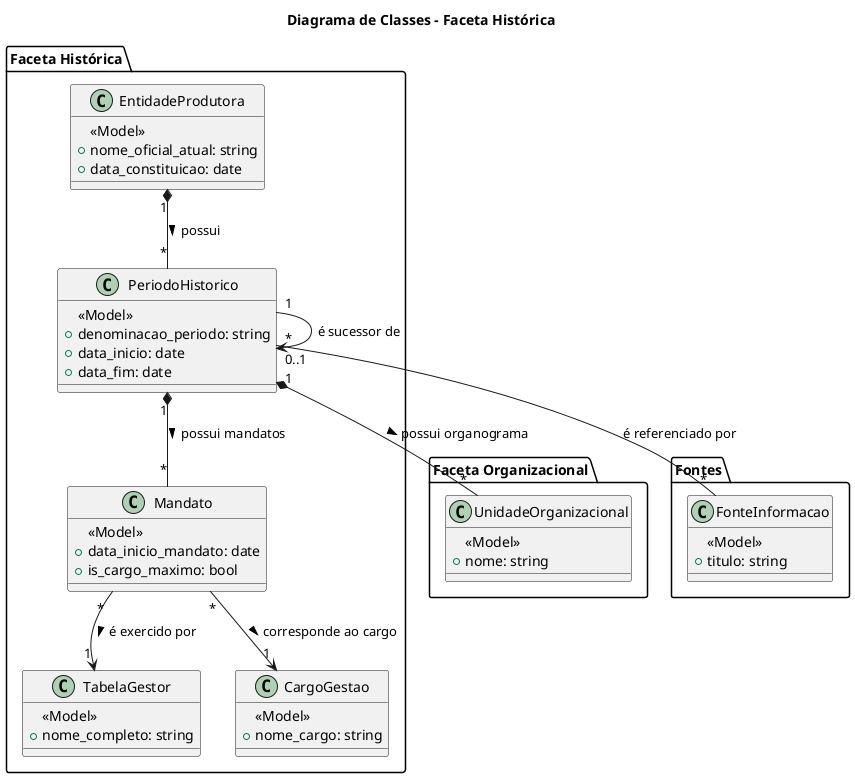 @startuml Faceta Histórica
title Diagrama de Classes - Faceta Histórica
top to bottom direction

' --- Definição das Classes ---

package "Faceta Histórica" {
    class EntidadeProdutora {
        <<Model>>
        +nome_oficial_atual: string
        +data_constituicao: date
    }

    class PeriodoHistorico {
        <<Model>>
        +denominacao_periodo: string
        +data_inicio: date
        +data_fim: date
    }

    class Mandato {
        <<Model>>
        +data_inicio_mandato: date
        +is_cargo_maximo: bool
    }

    class TabelaGestor {
        <<Model>>
        +nome_completo: string
    }

    class CargoGestao {
        <<Model>>
        +nome_cargo: string
    }
}

package "Faceta Organizacional" {
    class UnidadeOrganizacional {
        <<Model>>
        +nome: string
    }
}

package "Fontes" {
    class FonteInformacao {
        <<Model>>
        +titulo: string
    }
}

' --- Relacionamentos ---

EntidadeProdutora "1" *-- "*" PeriodoHistorico : possui >
PeriodoHistorico "1" *-- "*" Mandato : possui mandatos >
PeriodoHistorico "1" *-- "*" UnidadeOrganizacional : possui organograma >

PeriodoHistorico "1" --> "0..1" PeriodoHistorico : é sucessor de

Mandato "*" --> "1" TabelaGestor : é exercido por >
Mandato "*" --> "1" CargoGestao : corresponde ao cargo >

PeriodoHistorico "*" -- "*" FonteInformacao : é referenciado por

@enduml

